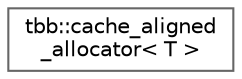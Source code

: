 digraph "类继承关系图"
{
 // LATEX_PDF_SIZE
  bgcolor="transparent";
  edge [fontname=Helvetica,fontsize=10,labelfontname=Helvetica,labelfontsize=10];
  node [fontname=Helvetica,fontsize=10,shape=box,height=0.2,width=0.4];
  rankdir="LR";
  Node0 [id="Node000000",label="tbb::cache_aligned\l_allocator\< T \>",height=0.2,width=0.4,color="grey40", fillcolor="white", style="filled",URL="$classtbb_1_1cache__aligned__allocator.html",tooltip="Meets \"allocator\" requirements of ISO C++ Standard, Section 20.1.5"];
}
